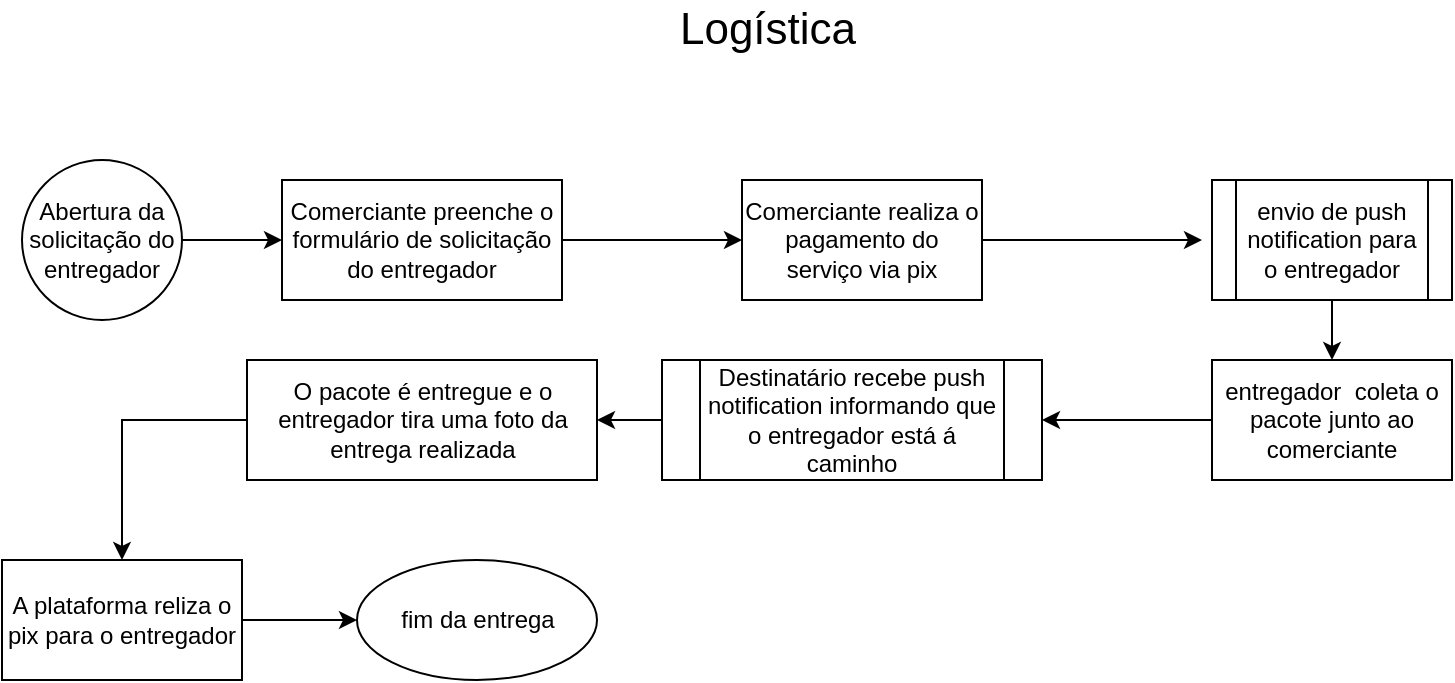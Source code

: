 <mxfile version="20.5.3" type="github">
  <diagram id="WEpWaRFhFdngrRwKB8yX" name="Page-1">
    <mxGraphModel dx="1186" dy="707" grid="1" gridSize="10" guides="1" tooltips="1" connect="1" arrows="1" fold="1" page="1" pageScale="1" pageWidth="850" pageHeight="1100" math="0" shadow="0">
      <root>
        <mxCell id="0" />
        <mxCell id="1" parent="0" />
        <mxCell id="NPAHf6GLUfY3THggXL0j-18" value="" style="edgeStyle=orthogonalEdgeStyle;rounded=0;orthogonalLoop=1;jettySize=auto;html=1;fontSize=22;" edge="1" parent="1" source="NPAHf6GLUfY3THggXL0j-1" target="NPAHf6GLUfY3THggXL0j-17">
          <mxGeometry relative="1" as="geometry" />
        </mxCell>
        <mxCell id="NPAHf6GLUfY3THggXL0j-1" value="Abertura da solicitação do entregador" style="ellipse;whiteSpace=wrap;html=1;aspect=fixed;" vertex="1" parent="1">
          <mxGeometry x="30" y="160" width="80" height="80" as="geometry" />
        </mxCell>
        <mxCell id="NPAHf6GLUfY3THggXL0j-2" value="Logística" style="text;html=1;strokeColor=none;fillColor=none;align=center;verticalAlign=middle;whiteSpace=wrap;rounded=0;fontSize=22;" vertex="1" parent="1">
          <mxGeometry x="317.5" y="80" width="170" height="30" as="geometry" />
        </mxCell>
        <mxCell id="NPAHf6GLUfY3THggXL0j-6" value="" style="edgeStyle=orthogonalEdgeStyle;rounded=0;orthogonalLoop=1;jettySize=auto;html=1;fontSize=22;" edge="1" parent="1" source="NPAHf6GLUfY3THggXL0j-3" target="NPAHf6GLUfY3THggXL0j-5">
          <mxGeometry relative="1" as="geometry" />
        </mxCell>
        <mxCell id="NPAHf6GLUfY3THggXL0j-3" value="envio de push notification para o entregador" style="shape=process;whiteSpace=wrap;html=1;backgroundOutline=1;" vertex="1" parent="1">
          <mxGeometry x="625" y="170" width="120" height="60" as="geometry" />
        </mxCell>
        <mxCell id="NPAHf6GLUfY3THggXL0j-10" value="" style="edgeStyle=orthogonalEdgeStyle;rounded=0;orthogonalLoop=1;jettySize=auto;html=1;fontSize=22;" edge="1" parent="1" source="NPAHf6GLUfY3THggXL0j-5" target="NPAHf6GLUfY3THggXL0j-9">
          <mxGeometry relative="1" as="geometry" />
        </mxCell>
        <mxCell id="NPAHf6GLUfY3THggXL0j-5" value="entregador&amp;nbsp; coleta o pacote junto ao comerciante" style="whiteSpace=wrap;html=1;" vertex="1" parent="1">
          <mxGeometry x="625" y="260" width="120" height="60" as="geometry" />
        </mxCell>
        <mxCell id="NPAHf6GLUfY3THggXL0j-12" value="" style="edgeStyle=orthogonalEdgeStyle;rounded=0;orthogonalLoop=1;jettySize=auto;html=1;fontSize=22;" edge="1" parent="1" source="NPAHf6GLUfY3THggXL0j-9" target="NPAHf6GLUfY3THggXL0j-11">
          <mxGeometry relative="1" as="geometry" />
        </mxCell>
        <mxCell id="NPAHf6GLUfY3THggXL0j-9" value="Destinatário recebe push notification informando que o entregador está á caminho" style="shape=process;whiteSpace=wrap;html=1;backgroundOutline=1;" vertex="1" parent="1">
          <mxGeometry x="350" y="260" width="190" height="60" as="geometry" />
        </mxCell>
        <mxCell id="NPAHf6GLUfY3THggXL0j-14" value="" style="edgeStyle=orthogonalEdgeStyle;rounded=0;orthogonalLoop=1;jettySize=auto;html=1;fontSize=22;" edge="1" parent="1" source="NPAHf6GLUfY3THggXL0j-11" target="NPAHf6GLUfY3THggXL0j-13">
          <mxGeometry relative="1" as="geometry" />
        </mxCell>
        <mxCell id="NPAHf6GLUfY3THggXL0j-11" value="O pacote é entregue e o entregador tira uma foto da entrega realizada" style="whiteSpace=wrap;html=1;" vertex="1" parent="1">
          <mxGeometry x="142.5" y="260" width="175" height="60" as="geometry" />
        </mxCell>
        <mxCell id="NPAHf6GLUfY3THggXL0j-16" value="" style="edgeStyle=orthogonalEdgeStyle;rounded=0;orthogonalLoop=1;jettySize=auto;html=1;fontSize=22;" edge="1" parent="1" source="NPAHf6GLUfY3THggXL0j-13" target="NPAHf6GLUfY3THggXL0j-15">
          <mxGeometry relative="1" as="geometry" />
        </mxCell>
        <mxCell id="NPAHf6GLUfY3THggXL0j-13" value="A plataforma reliza o pix para o entregador" style="whiteSpace=wrap;html=1;" vertex="1" parent="1">
          <mxGeometry x="20" y="360" width="120" height="60" as="geometry" />
        </mxCell>
        <mxCell id="NPAHf6GLUfY3THggXL0j-15" value="fim da entrega" style="ellipse;whiteSpace=wrap;html=1;" vertex="1" parent="1">
          <mxGeometry x="197.5" y="360" width="120" height="60" as="geometry" />
        </mxCell>
        <mxCell id="NPAHf6GLUfY3THggXL0j-21" value="" style="edgeStyle=orthogonalEdgeStyle;rounded=0;orthogonalLoop=1;jettySize=auto;html=1;fontSize=22;" edge="1" parent="1" source="NPAHf6GLUfY3THggXL0j-17" target="NPAHf6GLUfY3THggXL0j-20">
          <mxGeometry relative="1" as="geometry" />
        </mxCell>
        <mxCell id="NPAHf6GLUfY3THggXL0j-17" value="Comerciante preenche o formulário de solicitação do entregador" style="whiteSpace=wrap;html=1;" vertex="1" parent="1">
          <mxGeometry x="160" y="170" width="140" height="60" as="geometry" />
        </mxCell>
        <mxCell id="NPAHf6GLUfY3THggXL0j-22" style="edgeStyle=orthogonalEdgeStyle;rounded=0;orthogonalLoop=1;jettySize=auto;html=1;fontSize=22;" edge="1" parent="1" source="NPAHf6GLUfY3THggXL0j-20">
          <mxGeometry relative="1" as="geometry">
            <mxPoint x="620" y="200" as="targetPoint" />
          </mxGeometry>
        </mxCell>
        <mxCell id="NPAHf6GLUfY3THggXL0j-20" value="Comerciante realiza o pagamento do serviço via pix" style="whiteSpace=wrap;html=1;" vertex="1" parent="1">
          <mxGeometry x="390" y="170" width="120" height="60" as="geometry" />
        </mxCell>
      </root>
    </mxGraphModel>
  </diagram>
</mxfile>
